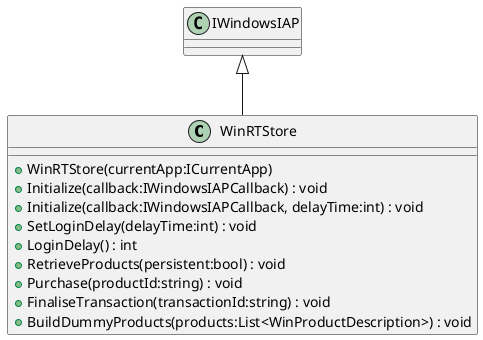 @startuml
class WinRTStore {
    + WinRTStore(currentApp:ICurrentApp)
    + Initialize(callback:IWindowsIAPCallback) : void
    + Initialize(callback:IWindowsIAPCallback, delayTime:int) : void
    + SetLoginDelay(delayTime:int) : void
    + LoginDelay() : int
    + RetrieveProducts(persistent:bool) : void
    + Purchase(productId:string) : void
    + FinaliseTransaction(transactionId:string) : void
    + BuildDummyProducts(products:List<WinProductDescription>) : void
}
IWindowsIAP <|-- WinRTStore
@enduml

